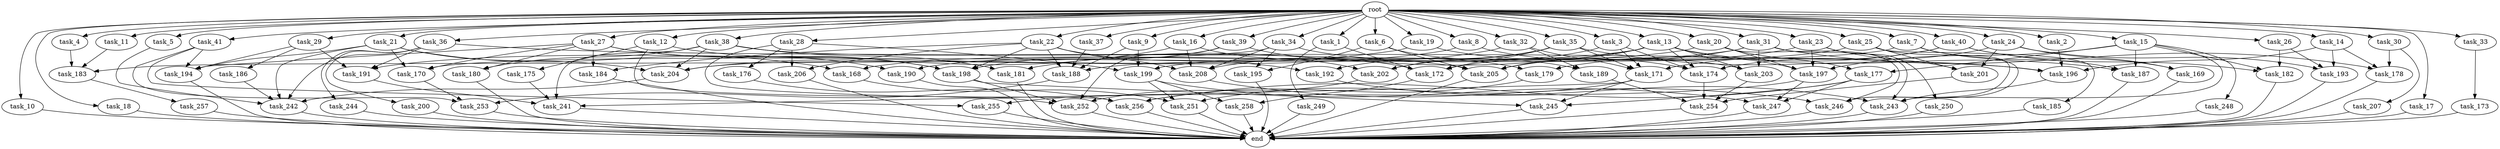 digraph G {
  task_12 [size="2.048000"];
  task_199 [size="1322849927.168000"];
  task_36 [size="2.048000"];
  task_253 [size="1425929142.272000"];
  task_19 [size="2.048000"];
  task_249 [size="841813590.016000"];
  task_196 [size="2353642078.208000"];
  root [size="0.000000"];
  task_10 [size="2.048000"];
  task_168 [size="3109556322.304000"];
  task_18 [size="2.048000"];
  task_1 [size="2.048000"];
  task_189 [size="858993459.200000"];
  task_183 [size="412316860.416000"];
  task_4 [size="2.048000"];
  task_33 [size="2.048000"];
  task_257 [size="1717986918.400000"];
  task_242 [size="5102421147.648000"];
  task_205 [size="2594160246.784000"];
  task_15 [size="2.048000"];
  task_5 [size="2.048000"];
  end [size="0.000000"];
  task_206 [size="2336462209.024000"];
  task_22 [size="2.048000"];
  task_246 [size="1477468749.824000"];
  task_14 [size="2.048000"];
  task_256 [size="4157528342.528000"];
  task_244 [size="618475290.624000"];
  task_38 [size="2.048000"];
  task_252 [size="3264175144.960000"];
  task_241 [size="2989297238.016000"];
  task_16 [size="2.048000"];
  task_7 [size="2.048000"];
  task_24 [size="2.048000"];
  task_27 [size="2.048000"];
  task_203 [size="2388001816.576000"];
  task_26 [size="2.048000"];
  task_177 [size="498216206.336000"];
  task_254 [size="4277787426.816000"];
  task_176 [size="618475290.624000"];
  task_30 [size="2.048000"];
  task_245 [size="2817498546.176000"];
  task_172 [size="2662879723.520000"];
  task_200 [size="618475290.624000"];
  task_171 [size="1614907703.296000"];
  task_197 [size="2044404432.896000"];
  task_39 [size="2.048000"];
  task_179 [size="910533066.752000"];
  task_255 [size="1271310319.616000"];
  task_192 [size="1992864825.344000"];
  task_204 [size="3607772528.640000"];
  task_201 [size="704374636.544000"];
  task_258 [size="343597383.680000"];
  task_17 [size="2.048000"];
  task_169 [size="1116691496.960000"];
  task_31 [size="2.048000"];
  task_170 [size="2147483648.000000"];
  task_193 [size="1735166787.584000"];
  task_194 [size="3453153705.984000"];
  task_2 [size="2.048000"];
  task_41 [size="2.048000"];
  task_35 [size="2.048000"];
  task_3 [size="2.048000"];
  task_187 [size="1614907703.296000"];
  task_247 [size="1116691496.960000"];
  task_40 [size="2.048000"];
  task_181 [size="2010044694.528000"];
  task_184 [size="1992864825.344000"];
  task_8 [size="2.048000"];
  task_191 [size="2078764171.264000"];
  task_29 [size="2.048000"];
  task_198 [size="5102421147.648000"];
  task_21 [size="2.048000"];
  task_28 [size="2.048000"];
  task_175 [size="1717986918.400000"];
  task_182 [size="979252543.488000"];
  task_25 [size="2.048000"];
  task_23 [size="2.048000"];
  task_190 [size="704374636.544000"];
  task_6 [size="2.048000"];
  task_207 [size="429496729.600000"];
  task_32 [size="2.048000"];
  task_250 [size="154618822.656000"];
  task_20 [size="2.048000"];
  task_243 [size="910533066.752000"];
  task_9 [size="2.048000"];
  task_37 [size="2.048000"];
  task_180 [size="893353197.568000"];
  task_248 [size="68719476.736000"];
  task_188 [size="2731599200.256000"];
  task_195 [size="498216206.336000"];
  task_185 [size="274877906.944000"];
  task_186 [size="618475290.624000"];
  task_34 [size="2.048000"];
  task_202 [size="773094113.280000"];
  task_173 [size="1391569403.904000"];
  task_174 [size="2576980377.600000"];
  task_178 [size="1975684956.160000"];
  task_13 [size="2.048000"];
  task_251 [size="2559800508.416000"];
  task_208 [size="2645699854.336000"];
  task_11 [size="2.048000"];

  task_12 -> task_256 [size="838860800.000000"];
  task_12 -> task_175 [size="838860800.000000"];
  task_12 -> task_198 [size="838860800.000000"];
  task_199 -> task_258 [size="33554432.000000"];
  task_199 -> task_247 [size="33554432.000000"];
  task_199 -> task_251 [size="33554432.000000"];
  task_36 -> task_242 [size="301989888.000000"];
  task_36 -> task_196 [size="301989888.000000"];
  task_36 -> task_244 [size="301989888.000000"];
  task_36 -> task_200 [size="301989888.000000"];
  task_36 -> task_191 [size="301989888.000000"];
  task_253 -> end [size="1.000000"];
  task_19 -> task_191 [size="411041792.000000"];
  task_19 -> task_174 [size="411041792.000000"];
  task_249 -> end [size="1.000000"];
  task_196 -> task_243 [size="33554432.000000"];
  root -> task_12 [size="1.000000"];
  root -> task_35 [size="1.000000"];
  root -> task_14 [size="1.000000"];
  root -> task_36 [size="1.000000"];
  root -> task_37 [size="1.000000"];
  root -> task_6 [size="1.000000"];
  root -> task_32 [size="1.000000"];
  root -> task_38 [size="1.000000"];
  root -> task_19 [size="1.000000"];
  root -> task_13 [size="1.000000"];
  root -> task_20 [size="1.000000"];
  root -> task_16 [size="1.000000"];
  root -> task_9 [size="1.000000"];
  root -> task_31 [size="1.000000"];
  root -> task_10 [size="1.000000"];
  root -> task_1 [size="1.000000"];
  root -> task_18 [size="1.000000"];
  root -> task_5 [size="1.000000"];
  root -> task_2 [size="1.000000"];
  root -> task_4 [size="1.000000"];
  root -> task_27 [size="1.000000"];
  root -> task_41 [size="1.000000"];
  root -> task_11 [size="1.000000"];
  root -> task_23 [size="1.000000"];
  root -> task_3 [size="1.000000"];
  root -> task_26 [size="1.000000"];
  root -> task_7 [size="1.000000"];
  root -> task_40 [size="1.000000"];
  root -> task_34 [size="1.000000"];
  root -> task_17 [size="1.000000"];
  root -> task_33 [size="1.000000"];
  root -> task_15 [size="1.000000"];
  root -> task_22 [size="1.000000"];
  root -> task_29 [size="1.000000"];
  root -> task_8 [size="1.000000"];
  root -> task_30 [size="1.000000"];
  root -> task_39 [size="1.000000"];
  root -> task_25 [size="1.000000"];
  root -> task_24 [size="1.000000"];
  root -> task_21 [size="1.000000"];
  root -> task_28 [size="1.000000"];
  task_10 -> end [size="1.000000"];
  task_168 -> task_251 [size="679477248.000000"];
  task_18 -> end [size="1.000000"];
  task_1 -> task_172 [size="411041792.000000"];
  task_1 -> task_249 [size="411041792.000000"];
  task_189 -> task_254 [size="536870912.000000"];
  task_183 -> task_257 [size="838860800.000000"];
  task_4 -> task_183 [size="134217728.000000"];
  task_33 -> task_173 [size="679477248.000000"];
  task_257 -> end [size="1.000000"];
  task_242 -> end [size="1.000000"];
  task_205 -> end [size="1.000000"];
  task_15 -> task_197 [size="33554432.000000"];
  task_15 -> task_243 [size="33554432.000000"];
  task_15 -> task_182 [size="33554432.000000"];
  task_15 -> task_187 [size="33554432.000000"];
  task_15 -> task_177 [size="33554432.000000"];
  task_15 -> task_248 [size="33554432.000000"];
  task_5 -> task_242 [size="209715200.000000"];
  task_206 -> end [size="1.000000"];
  task_22 -> task_206 [size="838860800.000000"];
  task_22 -> task_184 [size="838860800.000000"];
  task_22 -> task_198 [size="838860800.000000"];
  task_22 -> task_192 [size="838860800.000000"];
  task_22 -> task_208 [size="838860800.000000"];
  task_22 -> task_188 [size="838860800.000000"];
  task_246 -> end [size="1.000000"];
  task_14 -> task_196 [size="679477248.000000"];
  task_14 -> task_178 [size="679477248.000000"];
  task_14 -> task_193 [size="679477248.000000"];
  task_256 -> end [size="1.000000"];
  task_244 -> end [size="1.000000"];
  task_38 -> task_180 [size="301989888.000000"];
  task_38 -> task_205 [size="301989888.000000"];
  task_38 -> task_241 [size="301989888.000000"];
  task_38 -> task_204 [size="301989888.000000"];
  task_38 -> task_181 [size="301989888.000000"];
  task_252 -> end [size="1.000000"];
  task_241 -> end [size="1.000000"];
  task_16 -> task_202 [size="209715200.000000"];
  task_16 -> task_208 [size="209715200.000000"];
  task_16 -> task_204 [size="209715200.000000"];
  task_7 -> task_170 [size="75497472.000000"];
  task_7 -> task_187 [size="75497472.000000"];
  task_7 -> task_246 [size="75497472.000000"];
  task_24 -> task_201 [size="134217728.000000"];
  task_24 -> task_169 [size="134217728.000000"];
  task_24 -> task_174 [size="134217728.000000"];
  task_24 -> task_193 [size="134217728.000000"];
  task_27 -> task_170 [size="134217728.000000"];
  task_27 -> task_184 [size="134217728.000000"];
  task_27 -> task_180 [size="134217728.000000"];
  task_27 -> task_190 [size="134217728.000000"];
  task_27 -> task_194 [size="134217728.000000"];
  task_27 -> task_198 [size="134217728.000000"];
  task_203 -> task_254 [size="679477248.000000"];
  task_26 -> task_182 [size="33554432.000000"];
  task_26 -> task_193 [size="33554432.000000"];
  task_177 -> task_245 [size="301989888.000000"];
  task_177 -> task_247 [size="301989888.000000"];
  task_177 -> task_256 [size="301989888.000000"];
  task_254 -> end [size="1.000000"];
  task_176 -> task_256 [size="679477248.000000"];
  task_30 -> task_207 [size="209715200.000000"];
  task_30 -> task_178 [size="209715200.000000"];
  task_245 -> end [size="1.000000"];
  task_172 -> task_258 [size="134217728.000000"];
  task_200 -> end [size="1.000000"];
  task_171 -> task_245 [size="536870912.000000"];
  task_171 -> task_241 [size="536870912.000000"];
  task_171 -> task_251 [size="536870912.000000"];
  task_197 -> task_247 [size="209715200.000000"];
  task_197 -> task_255 [size="209715200.000000"];
  task_39 -> task_252 [size="679477248.000000"];
  task_39 -> task_172 [size="679477248.000000"];
  task_39 -> task_198 [size="679477248.000000"];
  task_179 -> task_256 [size="209715200.000000"];
  task_255 -> end [size="1.000000"];
  task_192 -> task_243 [size="301989888.000000"];
  task_204 -> task_242 [size="301989888.000000"];
  task_201 -> task_254 [size="838860800.000000"];
  task_258 -> end [size="1.000000"];
  task_17 -> end [size="1.000000"];
  task_169 -> end [size="1.000000"];
  task_31 -> task_172 [size="75497472.000000"];
  task_31 -> task_203 [size="75497472.000000"];
  task_31 -> task_178 [size="75497472.000000"];
  task_31 -> task_243 [size="75497472.000000"];
  task_31 -> task_188 [size="75497472.000000"];
  task_170 -> task_253 [size="75497472.000000"];
  task_193 -> end [size="1.000000"];
  task_194 -> end [size="1.000000"];
  task_2 -> task_196 [size="33554432.000000"];
  task_41 -> task_194 [size="411041792.000000"];
  task_41 -> task_253 [size="411041792.000000"];
  task_41 -> task_255 [size="411041792.000000"];
  task_35 -> task_172 [size="134217728.000000"];
  task_35 -> task_196 [size="134217728.000000"];
  task_35 -> task_202 [size="134217728.000000"];
  task_35 -> task_192 [size="134217728.000000"];
  task_35 -> task_171 [size="134217728.000000"];
  task_3 -> task_202 [size="33554432.000000"];
  task_3 -> task_174 [size="33554432.000000"];
  task_3 -> task_171 [size="33554432.000000"];
  task_187 -> end [size="1.000000"];
  task_247 -> end [size="1.000000"];
  task_40 -> task_182 [size="411041792.000000"];
  task_40 -> task_169 [size="411041792.000000"];
  task_40 -> task_179 [size="411041792.000000"];
  task_40 -> task_171 [size="411041792.000000"];
  task_181 -> end [size="1.000000"];
  task_184 -> end [size="1.000000"];
  task_8 -> task_203 [size="411041792.000000"];
  task_8 -> task_204 [size="411041792.000000"];
  task_191 -> task_241 [size="209715200.000000"];
  task_29 -> task_194 [size="301989888.000000"];
  task_29 -> task_186 [size="301989888.000000"];
  task_29 -> task_191 [size="301989888.000000"];
  task_198 -> task_245 [size="536870912.000000"];
  task_198 -> task_252 [size="536870912.000000"];
  task_21 -> task_170 [size="838860800.000000"];
  task_21 -> task_168 [size="838860800.000000"];
  task_21 -> task_194 [size="838860800.000000"];
  task_21 -> task_204 [size="838860800.000000"];
  task_21 -> task_242 [size="838860800.000000"];
  task_28 -> task_252 [size="301989888.000000"];
  task_28 -> task_206 [size="301989888.000000"];
  task_28 -> task_176 [size="301989888.000000"];
  task_28 -> task_199 [size="301989888.000000"];
  task_175 -> task_241 [size="411041792.000000"];
  task_182 -> end [size="1.000000"];
  task_25 -> task_201 [size="134217728.000000"];
  task_25 -> task_246 [size="134217728.000000"];
  task_25 -> task_199 [size="134217728.000000"];
  task_25 -> task_185 [size="134217728.000000"];
  task_23 -> task_201 [size="75497472.000000"];
  task_23 -> task_197 [size="75497472.000000"];
  task_23 -> task_205 [size="75497472.000000"];
  task_23 -> task_250 [size="75497472.000000"];
  task_190 -> end [size="1.000000"];
  task_6 -> task_205 [size="209715200.000000"];
  task_6 -> task_195 [size="209715200.000000"];
  task_6 -> task_189 [size="209715200.000000"];
  task_207 -> end [size="1.000000"];
  task_32 -> task_208 [size="209715200.000000"];
  task_32 -> task_189 [size="209715200.000000"];
  task_32 -> task_171 [size="209715200.000000"];
  task_250 -> end [size="1.000000"];
  task_20 -> task_197 [size="209715200.000000"];
  task_20 -> task_190 [size="209715200.000000"];
  task_20 -> task_246 [size="209715200.000000"];
  task_20 -> task_177 [size="209715200.000000"];
  task_243 -> end [size="1.000000"];
  task_9 -> task_199 [size="209715200.000000"];
  task_9 -> task_188 [size="209715200.000000"];
  task_37 -> task_188 [size="209715200.000000"];
  task_180 -> end [size="1.000000"];
  task_248 -> end [size="1.000000"];
  task_188 -> task_253 [size="209715200.000000"];
  task_195 -> end [size="1.000000"];
  task_185 -> end [size="1.000000"];
  task_186 -> task_242 [size="838860800.000000"];
  task_34 -> task_183 [size="33554432.000000"];
  task_34 -> task_195 [size="33554432.000000"];
  task_34 -> task_208 [size="33554432.000000"];
  task_34 -> task_179 [size="33554432.000000"];
  task_202 -> task_252 [size="75497472.000000"];
  task_173 -> end [size="1.000000"];
  task_174 -> task_254 [size="33554432.000000"];
  task_178 -> end [size="1.000000"];
  task_13 -> task_197 [size="679477248.000000"];
  task_13 -> task_168 [size="679477248.000000"];
  task_13 -> task_203 [size="679477248.000000"];
  task_13 -> task_181 [size="679477248.000000"];
  task_13 -> task_205 [size="679477248.000000"];
  task_13 -> task_187 [size="679477248.000000"];
  task_13 -> task_174 [size="679477248.000000"];
  task_251 -> end [size="1.000000"];
  task_208 -> task_246 [size="301989888.000000"];
  task_11 -> task_183 [size="33554432.000000"];
}
